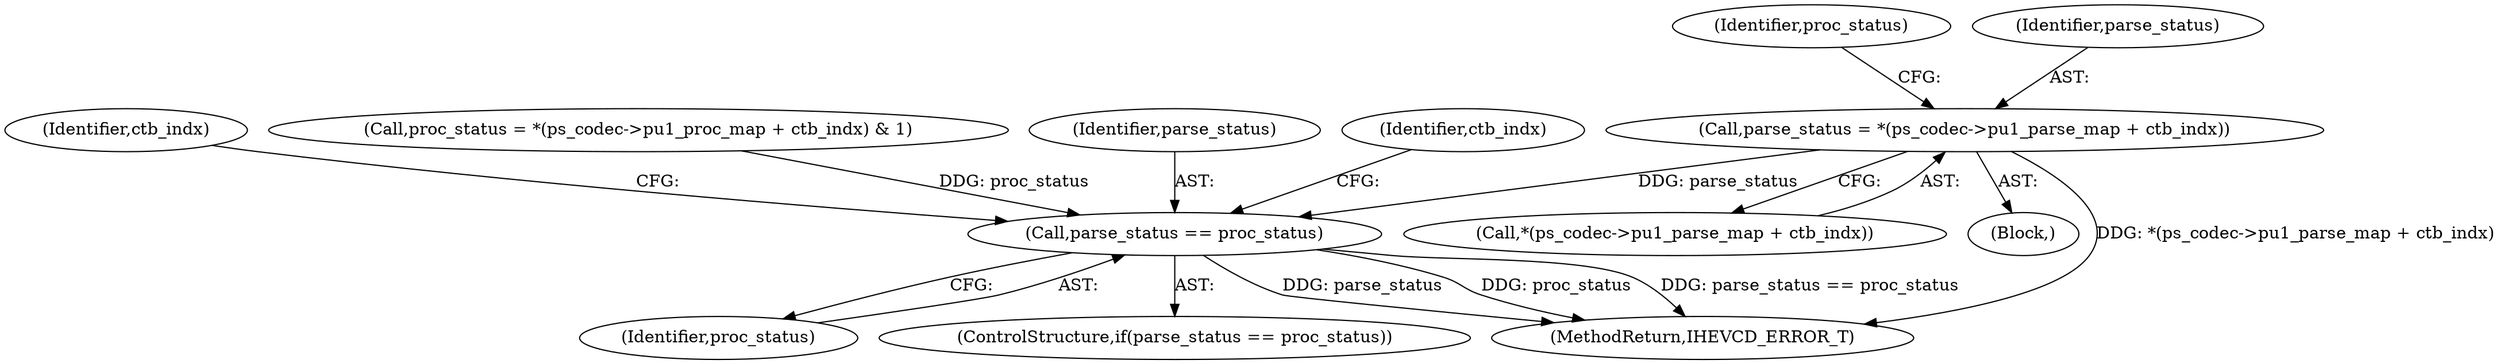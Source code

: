 digraph "0_Android_bcfc7124f6ef9f1ec128fb2e90de774a5b33d199_0@integer" {
"1004838" [label="(Call,parse_status = *(ps_codec->pu1_parse_map + ctb_indx))"];
"1004858" [label="(Call,parse_status == proc_status)"];
"1004840" [label="(Call,*(ps_codec->pu1_parse_map + ctb_indx))"];
"1004836" [label="(Block,)"];
"1004862" [label="(Identifier,ctb_indx)"];
"1004858" [label="(Call,parse_status == proc_status)"];
"1004847" [label="(Call,proc_status = *(ps_codec->pu1_proc_map + ctb_indx) & 1)"];
"1004860" [label="(Identifier,proc_status)"];
"1004857" [label="(ControlStructure,if(parse_status == proc_status))"];
"1005173" [label="(MethodReturn,IHEVCD_ERROR_T)"];
"1004859" [label="(Identifier,parse_status)"];
"1004838" [label="(Call,parse_status = *(ps_codec->pu1_parse_map + ctb_indx))"];
"1004832" [label="(Identifier,ctb_indx)"];
"1004848" [label="(Identifier,proc_status)"];
"1004839" [label="(Identifier,parse_status)"];
"1004838" -> "1004836"  [label="AST: "];
"1004838" -> "1004840"  [label="CFG: "];
"1004839" -> "1004838"  [label="AST: "];
"1004840" -> "1004838"  [label="AST: "];
"1004848" -> "1004838"  [label="CFG: "];
"1004838" -> "1005173"  [label="DDG: *(ps_codec->pu1_parse_map + ctb_indx)"];
"1004838" -> "1004858"  [label="DDG: parse_status"];
"1004858" -> "1004857"  [label="AST: "];
"1004858" -> "1004860"  [label="CFG: "];
"1004859" -> "1004858"  [label="AST: "];
"1004860" -> "1004858"  [label="AST: "];
"1004832" -> "1004858"  [label="CFG: "];
"1004862" -> "1004858"  [label="CFG: "];
"1004858" -> "1005173"  [label="DDG: parse_status"];
"1004858" -> "1005173"  [label="DDG: proc_status"];
"1004858" -> "1005173"  [label="DDG: parse_status == proc_status"];
"1004847" -> "1004858"  [label="DDG: proc_status"];
}
